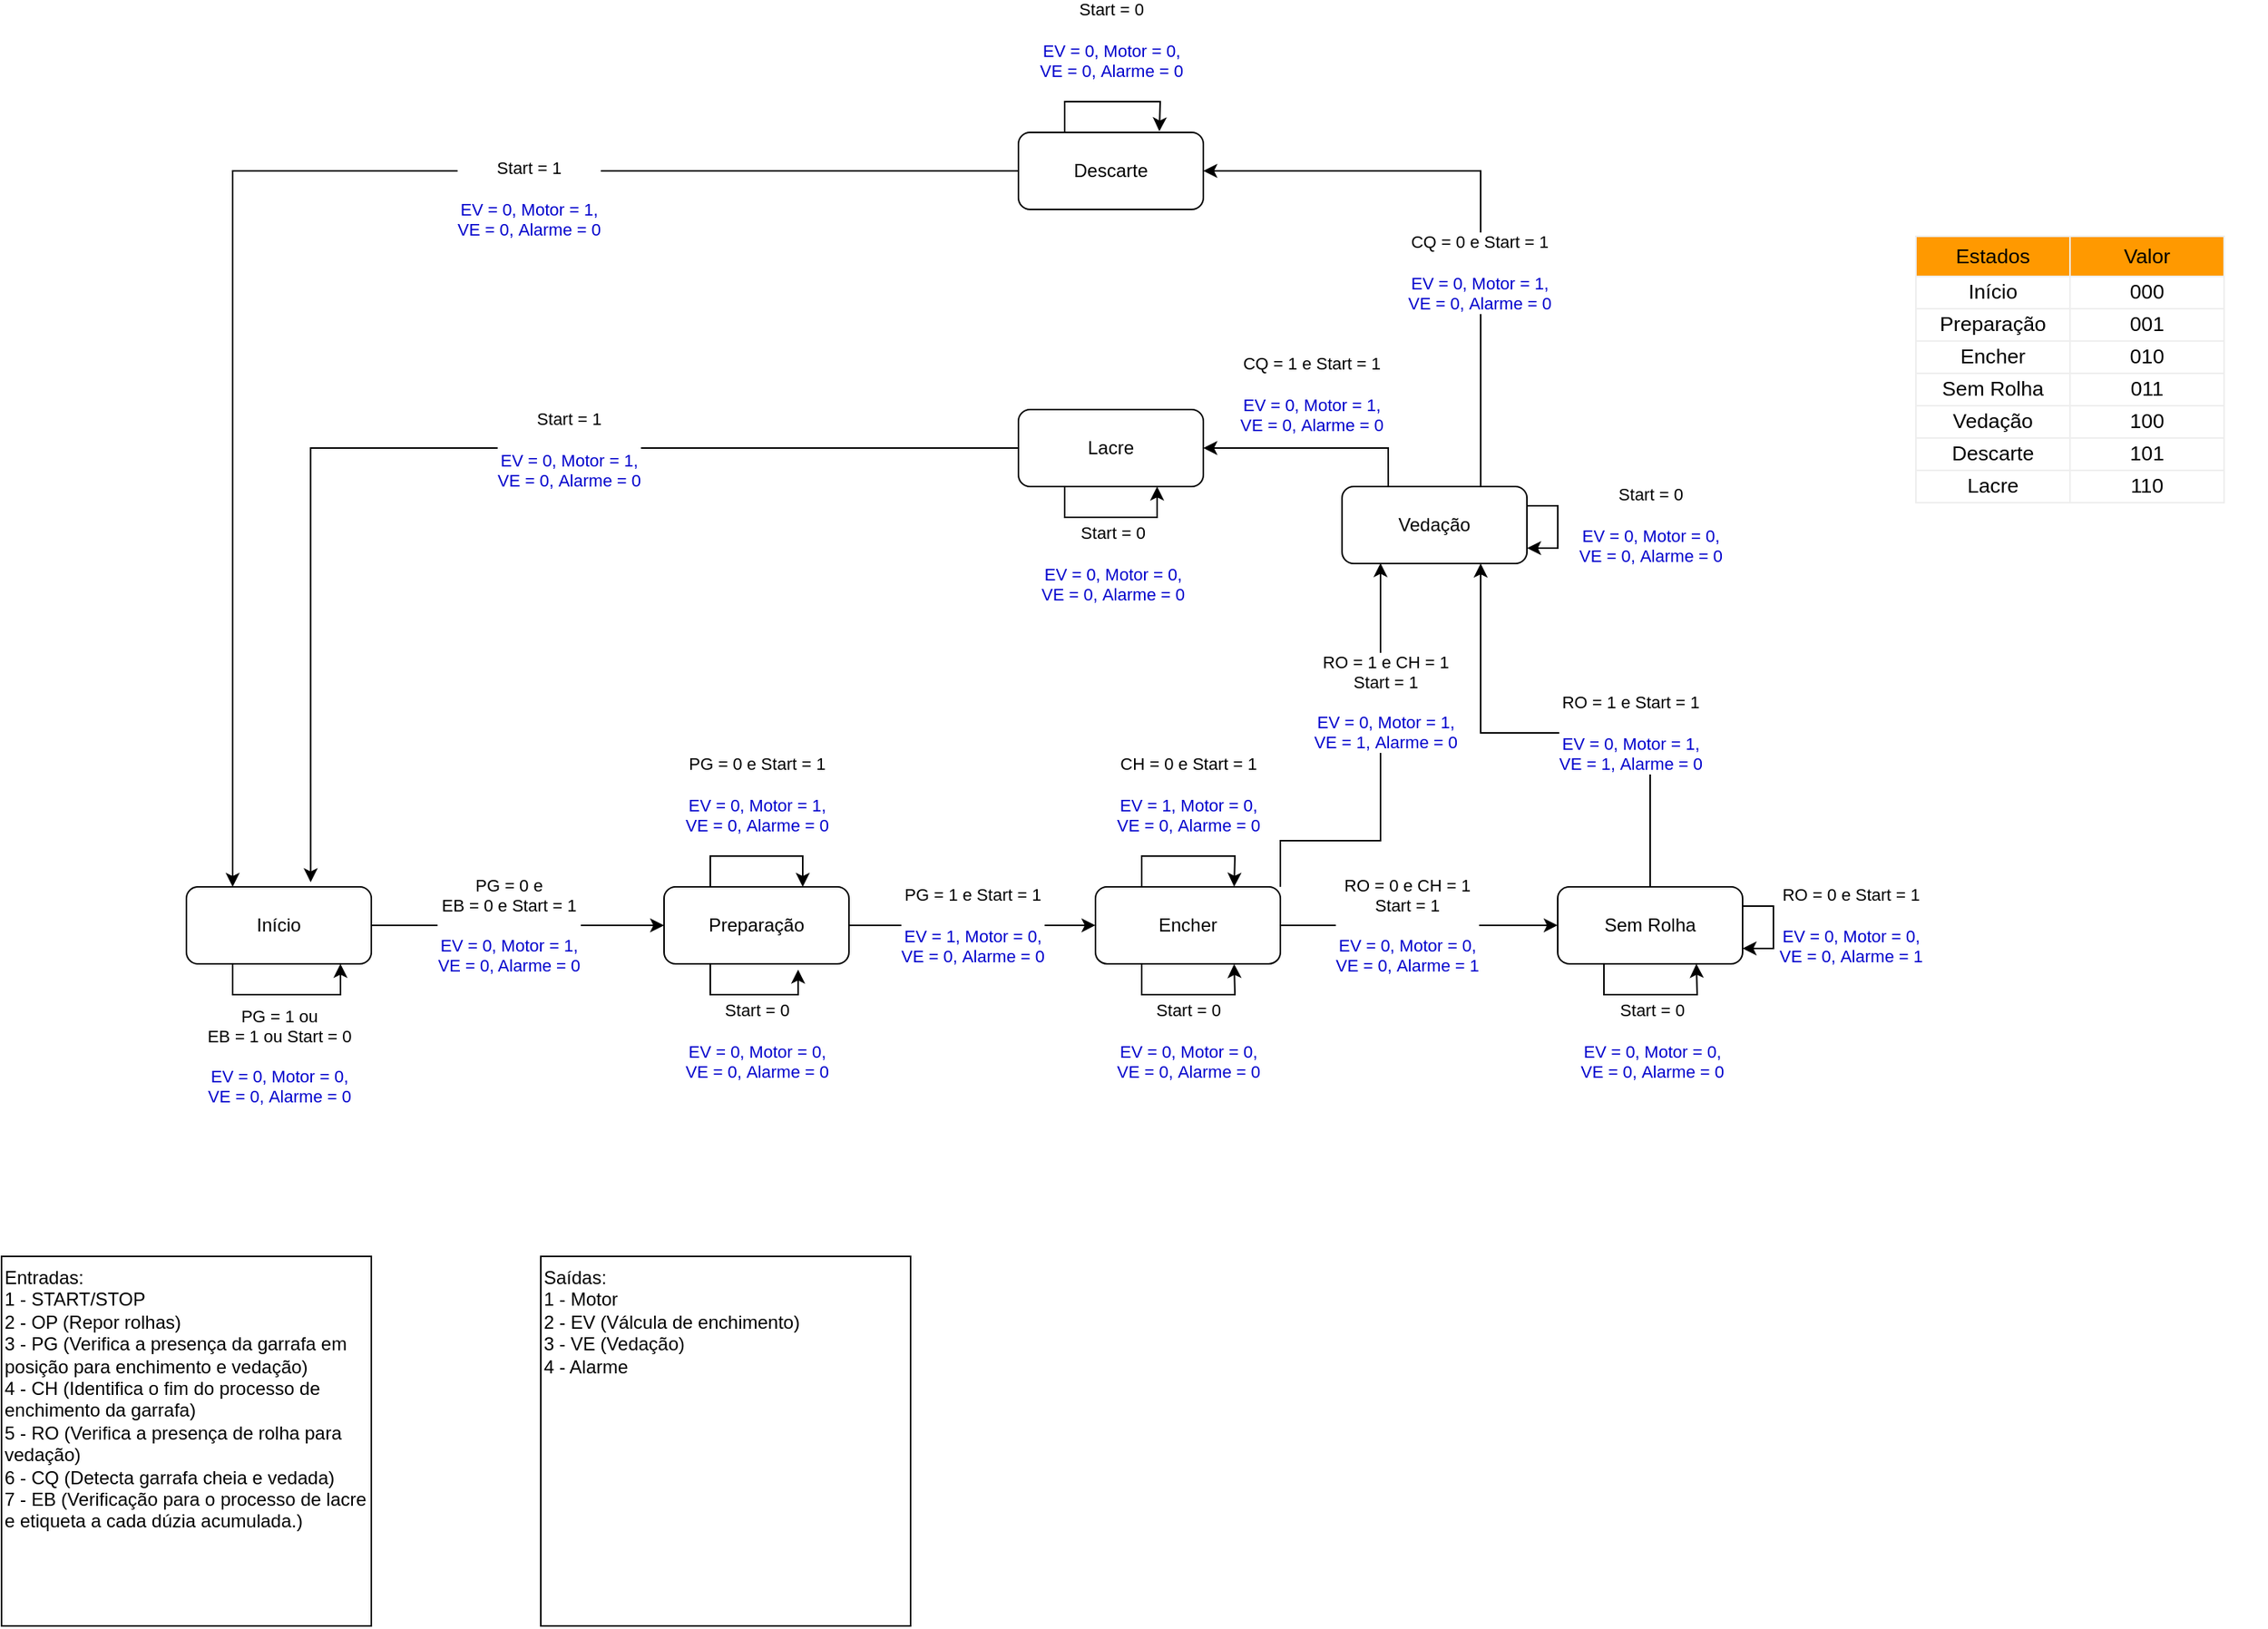 <mxfile version="22.1.11" type="device">
  <diagram name="Página-1" id="wYvRQ-ys0RQP0SNL1xaD">
    <mxGraphModel dx="2093" dy="923" grid="1" gridSize="10" guides="1" tooltips="1" connect="1" arrows="1" fold="1" page="1" pageScale="1" pageWidth="827" pageHeight="1169" math="0" shadow="0">
      <root>
        <mxCell id="0" />
        <mxCell id="1" parent="0" />
        <mxCell id="Sfg0WBSICbECkFW4j4Pl-10" value="Entradas:&lt;br&gt;1 - START/STOP&lt;br&gt;2 - OP (Repor rolhas)&lt;br&gt;3 - PG (Verifica a presença da garrafa em posição para enchimento e vedação)&lt;br&gt;4 - CH (Identifica o fim do processo de enchimento da garrafa)&lt;br&gt;5 - RO (Verifica a presença de rolha para vedação)&lt;br&gt;6 - CQ (Detecta garrafa cheia e vedada)&lt;br&gt;7 - EB (Verificação para o processo de lacre e etiqueta a cada dúzia acumulada.)" style="whiteSpace=wrap;html=1;aspect=fixed;align=left;verticalAlign=top;" parent="1" vertex="1">
          <mxGeometry x="20" y="900" width="240" height="240" as="geometry" />
        </mxCell>
        <mxCell id="Sfg0WBSICbECkFW4j4Pl-11" value="&lt;div&gt;Saídas:&lt;/div&gt;&lt;div&gt;1 - Motor&lt;/div&gt;&lt;div&gt;2 - EV (Válcula de enchimento)&lt;/div&gt;&lt;div&gt;3 - VE (Vedação)&lt;/div&gt;&lt;div&gt;4 - Alarme&lt;/div&gt;" style="whiteSpace=wrap;html=1;aspect=fixed;align=left;verticalAlign=top;" parent="1" vertex="1">
          <mxGeometry x="370" y="900" width="240" height="240" as="geometry" />
        </mxCell>
        <mxCell id="DIZvcq2ahZbmWSzElX9p-3" style="edgeStyle=orthogonalEdgeStyle;rounded=0;orthogonalLoop=1;jettySize=auto;html=1;entryX=0.833;entryY=1;entryDx=0;entryDy=0;entryPerimeter=0;" parent="1" source="DIZvcq2ahZbmWSzElX9p-2" target="DIZvcq2ahZbmWSzElX9p-2" edge="1">
          <mxGeometry relative="1" as="geometry">
            <mxPoint x="240" y="720" as="targetPoint" />
            <Array as="points">
              <mxPoint x="170" y="730" />
              <mxPoint x="240" y="730" />
            </Array>
          </mxGeometry>
        </mxCell>
        <mxCell id="DIZvcq2ahZbmWSzElX9p-4" value="PG = 1 ou&lt;br style=&quot;border-color: var(--border-color);&quot;&gt;EB = 1 ou Start = 0&lt;br&gt;&lt;br&gt;&lt;font color=&quot;#0000cc&quot;&gt;EV = 0, Motor = 0,&lt;br&gt;VE = 0,&amp;nbsp;Alarme = 0&lt;/font&gt;" style="edgeLabel;html=1;align=center;verticalAlign=middle;resizable=0;points=[];" parent="DIZvcq2ahZbmWSzElX9p-3" vertex="1" connectable="0">
          <mxGeometry x="0.036" y="-1" relative="1" as="geometry">
            <mxPoint x="-7" y="39" as="offset" />
          </mxGeometry>
        </mxCell>
        <mxCell id="DIZvcq2ahZbmWSzElX9p-6" style="edgeStyle=orthogonalEdgeStyle;rounded=0;orthogonalLoop=1;jettySize=auto;html=1;" parent="1" source="DIZvcq2ahZbmWSzElX9p-2" target="DIZvcq2ahZbmWSzElX9p-5" edge="1">
          <mxGeometry relative="1" as="geometry" />
        </mxCell>
        <mxCell id="DIZvcq2ahZbmWSzElX9p-7" value="PG = 0 e&lt;br style=&quot;border-color: var(--border-color);&quot;&gt;EB = 0 e Start = 1&lt;br style=&quot;border-color: var(--border-color);&quot;&gt;&lt;br style=&quot;border-color: var(--border-color);&quot;&gt;&lt;font style=&quot;border-color: var(--border-color);&quot; color=&quot;#0000cc&quot;&gt;EV = 0, Motor = 1,&lt;br style=&quot;border-color: var(--border-color);&quot;&gt;VE = 0, Alarme = 0&lt;/font&gt;" style="edgeLabel;html=1;align=center;verticalAlign=middle;resizable=0;points=[];" parent="DIZvcq2ahZbmWSzElX9p-6" vertex="1" connectable="0">
          <mxGeometry x="-0.117" y="1" relative="1" as="geometry">
            <mxPoint x="5" y="1" as="offset" />
          </mxGeometry>
        </mxCell>
        <mxCell id="DIZvcq2ahZbmWSzElX9p-2" value="Início" style="rounded=1;whiteSpace=wrap;html=1;" parent="1" vertex="1">
          <mxGeometry x="140" y="660" width="120" height="50" as="geometry" />
        </mxCell>
        <mxCell id="DIZvcq2ahZbmWSzElX9p-11" style="edgeStyle=orthogonalEdgeStyle;rounded=0;orthogonalLoop=1;jettySize=auto;html=1;exitX=0.25;exitY=0;exitDx=0;exitDy=0;entryX=0.75;entryY=0;entryDx=0;entryDy=0;" parent="1" source="DIZvcq2ahZbmWSzElX9p-5" target="DIZvcq2ahZbmWSzElX9p-5" edge="1">
          <mxGeometry relative="1" as="geometry">
            <mxPoint x="550" y="650" as="targetPoint" />
            <Array as="points">
              <mxPoint x="480" y="640" />
              <mxPoint x="540" y="640" />
            </Array>
          </mxGeometry>
        </mxCell>
        <mxCell id="DIZvcq2ahZbmWSzElX9p-12" value="PG = 0 e Start = 1&lt;br style=&quot;border-color: var(--border-color);&quot;&gt;&lt;br style=&quot;border-color: var(--border-color);&quot;&gt;&lt;font style=&quot;border-color: var(--border-color);&quot; color=&quot;#0000cc&quot;&gt;EV = 0, Motor = 1,&lt;br style=&quot;border-color: var(--border-color);&quot;&gt;VE = 0,&amp;nbsp;Alarme = 0&lt;/font&gt;" style="edgeLabel;html=1;align=center;verticalAlign=middle;resizable=0;points=[];" parent="DIZvcq2ahZbmWSzElX9p-11" vertex="1" connectable="0">
          <mxGeometry x="0.08" y="1" relative="1" as="geometry">
            <mxPoint x="-4" y="-39" as="offset" />
          </mxGeometry>
        </mxCell>
        <mxCell id="DIZvcq2ahZbmWSzElX9p-17" style="edgeStyle=orthogonalEdgeStyle;rounded=0;orthogonalLoop=1;jettySize=auto;html=1;exitX=1;exitY=0.5;exitDx=0;exitDy=0;entryX=0;entryY=0.5;entryDx=0;entryDy=0;" parent="1" source="DIZvcq2ahZbmWSzElX9p-5" target="DIZvcq2ahZbmWSzElX9p-13" edge="1">
          <mxGeometry relative="1" as="geometry" />
        </mxCell>
        <mxCell id="DIZvcq2ahZbmWSzElX9p-18" value="PG = 1 e Start = 1&lt;br style=&quot;border-color: var(--border-color);&quot;&gt;&lt;br style=&quot;border-color: var(--border-color);&quot;&gt;&lt;font style=&quot;border-color: var(--border-color);&quot; color=&quot;#0000cc&quot;&gt;EV = 1, Motor = 0,&lt;br style=&quot;border-color: var(--border-color);&quot;&gt;VE = 0,&amp;nbsp;Alarme = 0&lt;/font&gt;" style="edgeLabel;html=1;align=center;verticalAlign=middle;resizable=0;points=[];" parent="DIZvcq2ahZbmWSzElX9p-17" vertex="1" connectable="0">
          <mxGeometry x="-0.178" relative="1" as="geometry">
            <mxPoint x="14" as="offset" />
          </mxGeometry>
        </mxCell>
        <mxCell id="DIZvcq2ahZbmWSzElX9p-5" value="Preparação" style="rounded=1;whiteSpace=wrap;html=1;" parent="1" vertex="1">
          <mxGeometry x="450" y="660" width="120" height="50" as="geometry" />
        </mxCell>
        <mxCell id="DIZvcq2ahZbmWSzElX9p-8" style="edgeStyle=orthogonalEdgeStyle;rounded=0;orthogonalLoop=1;jettySize=auto;html=1;exitX=0.25;exitY=1;exitDx=0;exitDy=0;entryX=0.725;entryY=1.075;entryDx=0;entryDy=0;entryPerimeter=0;" parent="1" source="DIZvcq2ahZbmWSzElX9p-5" target="DIZvcq2ahZbmWSzElX9p-5" edge="1">
          <mxGeometry relative="1" as="geometry" />
        </mxCell>
        <mxCell id="DIZvcq2ahZbmWSzElX9p-9" value="Start = 0&lt;br style=&quot;border-color: var(--border-color);&quot;&gt;&lt;br style=&quot;border-color: var(--border-color);&quot;&gt;&lt;font style=&quot;border-color: var(--border-color);&quot; color=&quot;#0000cc&quot;&gt;EV = 0, Motor = 0,&lt;br style=&quot;border-color: var(--border-color);&quot;&gt;VE = 0,&amp;nbsp;Alarme = 0&lt;/font&gt;" style="edgeLabel;html=1;align=center;verticalAlign=middle;resizable=0;points=[];" parent="DIZvcq2ahZbmWSzElX9p-8" vertex="1" connectable="0">
          <mxGeometry x="0.002" relative="1" as="geometry">
            <mxPoint x="3" y="30" as="offset" />
          </mxGeometry>
        </mxCell>
        <mxCell id="DIZvcq2ahZbmWSzElX9p-20" style="edgeStyle=orthogonalEdgeStyle;rounded=0;orthogonalLoop=1;jettySize=auto;html=1;exitX=0.25;exitY=0;exitDx=0;exitDy=0;" parent="1" source="DIZvcq2ahZbmWSzElX9p-13" edge="1">
          <mxGeometry relative="1" as="geometry">
            <mxPoint x="820" y="659.855" as="targetPoint" />
          </mxGeometry>
        </mxCell>
        <mxCell id="DIZvcq2ahZbmWSzElX9p-21" value="CH = 0 e Start = 1&lt;br style=&quot;border-color: var(--border-color);&quot;&gt;&lt;br style=&quot;border-color: var(--border-color);&quot;&gt;&lt;font style=&quot;border-color: var(--border-color);&quot; color=&quot;#0000cc&quot;&gt;EV = 1, Motor = 0,&lt;br style=&quot;border-color: var(--border-color);&quot;&gt;VE = 0,&amp;nbsp;Alarme = 0&lt;/font&gt;" style="edgeLabel;html=1;align=center;verticalAlign=middle;resizable=0;points=[];" parent="DIZvcq2ahZbmWSzElX9p-20" vertex="1" connectable="0">
          <mxGeometry x="0.036" relative="1" as="geometry">
            <mxPoint x="-2" y="-40" as="offset" />
          </mxGeometry>
        </mxCell>
        <mxCell id="DIZvcq2ahZbmWSzElX9p-22" style="edgeStyle=orthogonalEdgeStyle;rounded=0;orthogonalLoop=1;jettySize=auto;html=1;exitX=0.25;exitY=1;exitDx=0;exitDy=0;" parent="1" source="DIZvcq2ahZbmWSzElX9p-13" edge="1">
          <mxGeometry relative="1" as="geometry">
            <mxPoint x="820" y="710.17" as="targetPoint" />
          </mxGeometry>
        </mxCell>
        <mxCell id="DIZvcq2ahZbmWSzElX9p-23" value="Start = 0&lt;br style=&quot;border-color: var(--border-color);&quot;&gt;&lt;br style=&quot;border-color: var(--border-color);&quot;&gt;&lt;font style=&quot;border-color: var(--border-color);&quot; color=&quot;#0000cc&quot;&gt;EV = 0, Motor = 0,&lt;br style=&quot;border-color: var(--border-color);&quot;&gt;VE = 0,&amp;nbsp;Alarme = 0&lt;/font&gt;" style="edgeLabel;html=1;align=center;verticalAlign=middle;resizable=0;points=[];" parent="DIZvcq2ahZbmWSzElX9p-22" vertex="1" connectable="0">
          <mxGeometry x="-0.011" y="-1" relative="1" as="geometry">
            <mxPoint y="29" as="offset" />
          </mxGeometry>
        </mxCell>
        <mxCell id="DIZvcq2ahZbmWSzElX9p-27" style="edgeStyle=orthogonalEdgeStyle;rounded=0;orthogonalLoop=1;jettySize=auto;html=1;exitX=1;exitY=0.5;exitDx=0;exitDy=0;" parent="1" source="DIZvcq2ahZbmWSzElX9p-13" target="DIZvcq2ahZbmWSzElX9p-24" edge="1">
          <mxGeometry relative="1" as="geometry" />
        </mxCell>
        <mxCell id="DIZvcq2ahZbmWSzElX9p-28" value="RO = 0 e CH = 1&lt;br&gt;Start = 1&lt;br style=&quot;border-color: var(--border-color);&quot;&gt;&lt;br style=&quot;border-color: var(--border-color);&quot;&gt;&lt;font style=&quot;border-color: var(--border-color);&quot; color=&quot;#0000cc&quot;&gt;EV = 0, Motor = 0,&lt;br style=&quot;border-color: var(--border-color);&quot;&gt;VE = 0,&amp;nbsp;Alarme = 1&lt;/font&gt;" style="edgeLabel;html=1;align=center;verticalAlign=middle;resizable=0;points=[];" parent="DIZvcq2ahZbmWSzElX9p-27" vertex="1" connectable="0">
          <mxGeometry x="-0.089" relative="1" as="geometry">
            <mxPoint as="offset" />
          </mxGeometry>
        </mxCell>
        <mxCell id="DIZvcq2ahZbmWSzElX9p-13" value="Encher" style="rounded=1;whiteSpace=wrap;html=1;" parent="1" vertex="1">
          <mxGeometry x="730" y="659.97" width="120" height="50" as="geometry" />
        </mxCell>
        <mxCell id="DIZvcq2ahZbmWSzElX9p-31" style="edgeStyle=orthogonalEdgeStyle;rounded=0;orthogonalLoop=1;jettySize=auto;html=1;exitX=0.25;exitY=1;exitDx=0;exitDy=0;" parent="1" source="DIZvcq2ahZbmWSzElX9p-24" edge="1">
          <mxGeometry relative="1" as="geometry">
            <mxPoint x="1120" y="710.023" as="targetPoint" />
          </mxGeometry>
        </mxCell>
        <mxCell id="DIZvcq2ahZbmWSzElX9p-32" value="Start = 0&lt;br style=&quot;border-color: var(--border-color);&quot;&gt;&lt;br style=&quot;border-color: var(--border-color);&quot;&gt;&lt;font style=&quot;border-color: var(--border-color);&quot; color=&quot;#0000cc&quot;&gt;EV = 0, Motor = 0,&lt;br style=&quot;border-color: var(--border-color);&quot;&gt;VE = 0,&amp;nbsp;Alarme = 0&lt;/font&gt;" style="edgeLabel;html=1;align=center;verticalAlign=middle;resizable=0;points=[];" parent="DIZvcq2ahZbmWSzElX9p-31" vertex="1" connectable="0">
          <mxGeometry x="-0.037" y="1" relative="1" as="geometry">
            <mxPoint x="2" y="31" as="offset" />
          </mxGeometry>
        </mxCell>
        <mxCell id="DIZvcq2ahZbmWSzElX9p-41" style="edgeStyle=orthogonalEdgeStyle;rounded=0;orthogonalLoop=1;jettySize=auto;html=1;exitX=1;exitY=0.25;exitDx=0;exitDy=0;" parent="1" source="DIZvcq2ahZbmWSzElX9p-24" target="DIZvcq2ahZbmWSzElX9p-24" edge="1">
          <mxGeometry relative="1" as="geometry">
            <mxPoint x="1150.111" y="720" as="targetPoint" />
            <Array as="points">
              <mxPoint x="1170" y="673" />
              <mxPoint x="1170" y="700" />
            </Array>
          </mxGeometry>
        </mxCell>
        <mxCell id="DIZvcq2ahZbmWSzElX9p-42" value="RO = 0 e Start = 1&lt;br style=&quot;border-color: var(--border-color);&quot;&gt;&lt;br style=&quot;border-color: var(--border-color);&quot;&gt;&lt;font style=&quot;border-color: var(--border-color);&quot; color=&quot;#0000cc&quot;&gt;EV = 0, Motor = 0,&lt;br style=&quot;border-color: var(--border-color);&quot;&gt;VE = 0,&amp;nbsp;Alarme = 1&lt;/font&gt;" style="edgeLabel;html=1;align=center;verticalAlign=middle;resizable=0;points=[];" parent="DIZvcq2ahZbmWSzElX9p-41" vertex="1" connectable="0">
          <mxGeometry x="0.048" y="1" relative="1" as="geometry">
            <mxPoint x="49" y="-3" as="offset" />
          </mxGeometry>
        </mxCell>
        <mxCell id="DIZvcq2ahZbmWSzElX9p-24" value="Sem Rolha" style="rounded=1;whiteSpace=wrap;html=1;" parent="1" vertex="1">
          <mxGeometry x="1030" y="659.97" width="120" height="50.03" as="geometry" />
        </mxCell>
        <mxCell id="DIZvcq2ahZbmWSzElX9p-50" style="edgeStyle=orthogonalEdgeStyle;rounded=0;orthogonalLoop=1;jettySize=auto;html=1;exitX=0.75;exitY=0;exitDx=0;exitDy=0;entryX=1;entryY=0.5;entryDx=0;entryDy=0;" parent="1" source="DIZvcq2ahZbmWSzElX9p-33" target="DIZvcq2ahZbmWSzElX9p-48" edge="1">
          <mxGeometry relative="1" as="geometry" />
        </mxCell>
        <mxCell id="DIZvcq2ahZbmWSzElX9p-51" value="CQ = 0 e Start = 1&lt;br style=&quot;border-color: var(--border-color);&quot;&gt;&lt;br style=&quot;border-color: var(--border-color);&quot;&gt;&lt;font style=&quot;border-color: var(--border-color);&quot; color=&quot;#0000cc&quot;&gt;EV = 0, Motor = 1,&lt;br style=&quot;border-color: var(--border-color);&quot;&gt;VE = 0,&amp;nbsp;Alarme = 0&lt;/font&gt;" style="edgeLabel;html=1;align=center;verticalAlign=middle;resizable=0;points=[];" parent="DIZvcq2ahZbmWSzElX9p-50" vertex="1" connectable="0">
          <mxGeometry x="-0.277" y="1" relative="1" as="geometry">
            <mxPoint as="offset" />
          </mxGeometry>
        </mxCell>
        <mxCell id="DIZvcq2ahZbmWSzElX9p-52" style="edgeStyle=orthogonalEdgeStyle;rounded=0;orthogonalLoop=1;jettySize=auto;html=1;exitX=0.25;exitY=0;exitDx=0;exitDy=0;" parent="1" source="DIZvcq2ahZbmWSzElX9p-33" target="DIZvcq2ahZbmWSzElX9p-49" edge="1">
          <mxGeometry relative="1" as="geometry" />
        </mxCell>
        <mxCell id="DIZvcq2ahZbmWSzElX9p-53" value="CQ = 1 e Start = 1&lt;br style=&quot;border-color: var(--border-color);&quot;&gt;&lt;br style=&quot;border-color: var(--border-color);&quot;&gt;&lt;font style=&quot;border-color: var(--border-color);&quot; color=&quot;#0000cc&quot;&gt;EV = 0, Motor = 1,&lt;br style=&quot;border-color: var(--border-color);&quot;&gt;VE = 0,&amp;nbsp;Alarme = 0&lt;/font&gt;" style="edgeLabel;html=1;align=center;verticalAlign=middle;resizable=0;points=[];" parent="DIZvcq2ahZbmWSzElX9p-52" vertex="1" connectable="0">
          <mxGeometry x="0.247" y="-1" relative="1" as="geometry">
            <mxPoint x="15" y="-34" as="offset" />
          </mxGeometry>
        </mxCell>
        <mxCell id="DIZvcq2ahZbmWSzElX9p-33" value="Vedação" style="rounded=1;whiteSpace=wrap;html=1;" parent="1" vertex="1">
          <mxGeometry x="890.04" y="400" width="120" height="50" as="geometry" />
        </mxCell>
        <mxCell id="DIZvcq2ahZbmWSzElX9p-34" style="edgeStyle=orthogonalEdgeStyle;rounded=0;orthogonalLoop=1;jettySize=auto;html=1;exitX=1;exitY=0;exitDx=0;exitDy=0;entryX=0.211;entryY=0.993;entryDx=0;entryDy=0;entryPerimeter=0;" parent="1" source="DIZvcq2ahZbmWSzElX9p-13" target="DIZvcq2ahZbmWSzElX9p-33" edge="1">
          <mxGeometry relative="1" as="geometry">
            <Array as="points">
              <mxPoint x="850" y="630" />
              <mxPoint x="915" y="630" />
              <mxPoint x="915" y="450" />
            </Array>
          </mxGeometry>
        </mxCell>
        <mxCell id="DIZvcq2ahZbmWSzElX9p-35" value="RO = 1 e CH = 1&lt;br style=&quot;border-color: var(--border-color);&quot;&gt;Start = 1&lt;br style=&quot;border-color: var(--border-color);&quot;&gt;&lt;br style=&quot;border-color: var(--border-color);&quot;&gt;&lt;font style=&quot;border-color: var(--border-color);&quot; color=&quot;#0000cc&quot;&gt;EV = 0, Motor = 1,&lt;br style=&quot;border-color: var(--border-color);&quot;&gt;VE = 1,&amp;nbsp;Alarme = 0&lt;/font&gt;" style="edgeLabel;html=1;align=center;verticalAlign=middle;resizable=0;points=[];" parent="DIZvcq2ahZbmWSzElX9p-34" vertex="1" connectable="0">
          <mxGeometry x="0.345" y="1" relative="1" as="geometry">
            <mxPoint x="4" as="offset" />
          </mxGeometry>
        </mxCell>
        <mxCell id="DIZvcq2ahZbmWSzElX9p-43" style="edgeStyle=orthogonalEdgeStyle;rounded=0;orthogonalLoop=1;jettySize=auto;html=1;exitX=0.5;exitY=0;exitDx=0;exitDy=0;" parent="1" source="DIZvcq2ahZbmWSzElX9p-24" target="DIZvcq2ahZbmWSzElX9p-33" edge="1">
          <mxGeometry relative="1" as="geometry">
            <Array as="points">
              <mxPoint x="1090" y="560" />
              <mxPoint x="980" y="560" />
            </Array>
          </mxGeometry>
        </mxCell>
        <mxCell id="DIZvcq2ahZbmWSzElX9p-44" value="RO = 1 e Start = 1&lt;br style=&quot;border-color: var(--border-color);&quot;&gt;&lt;br style=&quot;border-color: var(--border-color);&quot;&gt;&lt;font style=&quot;border-color: var(--border-color);&quot; color=&quot;#0000cc&quot;&gt;EV = 0, Motor = 1,&lt;br style=&quot;border-color: var(--border-color);&quot;&gt;VE = 1,&amp;nbsp;Alarme = 0&lt;/font&gt;" style="edgeLabel;html=1;align=center;verticalAlign=middle;resizable=0;points=[];" parent="DIZvcq2ahZbmWSzElX9p-43" vertex="1" connectable="0">
          <mxGeometry x="0.095" relative="1" as="geometry">
            <mxPoint x="62" as="offset" />
          </mxGeometry>
        </mxCell>
        <mxCell id="DIZvcq2ahZbmWSzElX9p-46" style="edgeStyle=orthogonalEdgeStyle;rounded=0;orthogonalLoop=1;jettySize=auto;html=1;exitX=1;exitY=0.25;exitDx=0;exitDy=0;entryX=1.001;entryY=0.8;entryDx=0;entryDy=0;entryPerimeter=0;" parent="1" source="DIZvcq2ahZbmWSzElX9p-33" target="DIZvcq2ahZbmWSzElX9p-33" edge="1">
          <mxGeometry relative="1" as="geometry">
            <Array as="points">
              <mxPoint x="1030.04" y="413" />
              <mxPoint x="1030.04" y="440" />
            </Array>
          </mxGeometry>
        </mxCell>
        <mxCell id="DIZvcq2ahZbmWSzElX9p-47" value="Start = 0&lt;br style=&quot;border-color: var(--border-color);&quot;&gt;&lt;br style=&quot;border-color: var(--border-color);&quot;&gt;&lt;font style=&quot;border-color: var(--border-color);&quot; color=&quot;#0000cc&quot;&gt;EV = 0, Motor = 0,&lt;br style=&quot;border-color: var(--border-color);&quot;&gt;VE = 0,&amp;nbsp;Alarme = 0&lt;/font&gt;" style="edgeLabel;html=1;align=center;verticalAlign=middle;resizable=0;points=[];" parent="DIZvcq2ahZbmWSzElX9p-46" vertex="1" connectable="0">
          <mxGeometry x="-0.024" relative="1" as="geometry">
            <mxPoint x="60" y="-1" as="offset" />
          </mxGeometry>
        </mxCell>
        <mxCell id="DIZvcq2ahZbmWSzElX9p-54" style="edgeStyle=orthogonalEdgeStyle;rounded=0;orthogonalLoop=1;jettySize=auto;html=1;exitX=0;exitY=0.5;exitDx=0;exitDy=0;entryX=0.25;entryY=0;entryDx=0;entryDy=0;" parent="1" source="DIZvcq2ahZbmWSzElX9p-48" target="DIZvcq2ahZbmWSzElX9p-2" edge="1">
          <mxGeometry relative="1" as="geometry" />
        </mxCell>
        <mxCell id="DIZvcq2ahZbmWSzElX9p-64" value="Start = 1&lt;br style=&quot;border-color: var(--border-color);&quot;&gt;&lt;br style=&quot;border-color: var(--border-color);&quot;&gt;&lt;font style=&quot;border-color: var(--border-color);&quot; color=&quot;#0000cc&quot;&gt;EV = 0, Motor = 1,&lt;br style=&quot;border-color: var(--border-color);&quot;&gt;VE = 0,&amp;nbsp;Alarme = 0&lt;/font&gt;" style="edgeLabel;html=1;align=center;verticalAlign=middle;resizable=0;points=[];" parent="DIZvcq2ahZbmWSzElX9p-54" vertex="1" connectable="0">
          <mxGeometry x="-0.348" relative="1" as="geometry">
            <mxPoint y="18" as="offset" />
          </mxGeometry>
        </mxCell>
        <mxCell id="DIZvcq2ahZbmWSzElX9p-62" style="edgeStyle=orthogonalEdgeStyle;rounded=0;orthogonalLoop=1;jettySize=auto;html=1;exitX=0.25;exitY=0;exitDx=0;exitDy=0;" parent="1" source="DIZvcq2ahZbmWSzElX9p-48" edge="1">
          <mxGeometry relative="1" as="geometry">
            <mxPoint x="771.471" y="169.294" as="targetPoint" />
          </mxGeometry>
        </mxCell>
        <mxCell id="DIZvcq2ahZbmWSzElX9p-63" value="Start = 0&lt;br style=&quot;border-color: var(--border-color);&quot;&gt;&lt;br style=&quot;border-color: var(--border-color);&quot;&gt;&lt;font style=&quot;border-color: var(--border-color);&quot; color=&quot;#0000cc&quot;&gt;EV = 0, Motor = 0,&lt;br style=&quot;border-color: var(--border-color);&quot;&gt;VE = 0,&amp;nbsp;Alarme = 0&lt;/font&gt;" style="edgeLabel;html=1;align=center;verticalAlign=middle;resizable=0;points=[];" parent="DIZvcq2ahZbmWSzElX9p-62" vertex="1" connectable="0">
          <mxGeometry x="0.3" relative="1" as="geometry">
            <mxPoint x="-16" y="-40" as="offset" />
          </mxGeometry>
        </mxCell>
        <mxCell id="DIZvcq2ahZbmWSzElX9p-48" value="Descarte" style="rounded=1;whiteSpace=wrap;html=1;" parent="1" vertex="1">
          <mxGeometry x="680" y="170" width="120" height="50" as="geometry" />
        </mxCell>
        <mxCell id="DIZvcq2ahZbmWSzElX9p-55" style="edgeStyle=orthogonalEdgeStyle;rounded=0;orthogonalLoop=1;jettySize=auto;html=1;exitX=0;exitY=0.5;exitDx=0;exitDy=0;entryX=0.672;entryY=-0.06;entryDx=0;entryDy=0;entryPerimeter=0;" parent="1" source="DIZvcq2ahZbmWSzElX9p-49" target="DIZvcq2ahZbmWSzElX9p-2" edge="1">
          <mxGeometry relative="1" as="geometry">
            <mxPoint x="620" y="580" as="targetPoint" />
          </mxGeometry>
        </mxCell>
        <mxCell id="DIZvcq2ahZbmWSzElX9p-65" value="Start = 1&lt;br style=&quot;border-color: var(--border-color);&quot;&gt;&lt;br style=&quot;border-color: var(--border-color);&quot;&gt;&lt;font style=&quot;border-color: var(--border-color);&quot; color=&quot;#0000cc&quot;&gt;EV = 0, Motor = 1,&lt;br style=&quot;border-color: var(--border-color);&quot;&gt;VE = 0,&amp;nbsp;Alarme = 0&lt;/font&gt;" style="edgeLabel;html=1;align=center;verticalAlign=middle;resizable=0;points=[];" parent="DIZvcq2ahZbmWSzElX9p-55" vertex="1" connectable="0">
          <mxGeometry x="-0.211" y="1" relative="1" as="geometry">
            <mxPoint as="offset" />
          </mxGeometry>
        </mxCell>
        <mxCell id="DIZvcq2ahZbmWSzElX9p-49" value="Lacre" style="rounded=1;whiteSpace=wrap;html=1;" parent="1" vertex="1">
          <mxGeometry x="680" y="350" width="120" height="50" as="geometry" />
        </mxCell>
        <mxCell id="DIZvcq2ahZbmWSzElX9p-56" style="edgeStyle=orthogonalEdgeStyle;rounded=0;orthogonalLoop=1;jettySize=auto;html=1;exitX=0.25;exitY=1;exitDx=0;exitDy=0;entryX=0.75;entryY=1;entryDx=0;entryDy=0;" parent="1" source="DIZvcq2ahZbmWSzElX9p-49" target="DIZvcq2ahZbmWSzElX9p-49" edge="1">
          <mxGeometry relative="1" as="geometry" />
        </mxCell>
        <mxCell id="DIZvcq2ahZbmWSzElX9p-57" value="Start = 0&lt;br style=&quot;border-color: var(--border-color);&quot;&gt;&lt;br style=&quot;border-color: var(--border-color);&quot;&gt;&lt;font style=&quot;border-color: var(--border-color);&quot; color=&quot;#0000cc&quot;&gt;EV = 0, Motor = 0,&lt;br style=&quot;border-color: var(--border-color);&quot;&gt;VE = 0,&amp;nbsp;Alarme = 0&lt;/font&gt;" style="edgeLabel;html=1;align=center;verticalAlign=middle;resizable=0;points=[];" parent="DIZvcq2ahZbmWSzElX9p-56" vertex="1" connectable="0">
          <mxGeometry x="0.026" y="2" relative="1" as="geometry">
            <mxPoint x="-1" y="32" as="offset" />
          </mxGeometry>
        </mxCell>
        <mxCell id="p1BUaaCWht-bDSeBL6-h-1" value="&lt;table xmlns=&quot;http://www.w3.org/1999/xhtml&quot; cellspacing=&quot;0&quot; cellpadding=&quot;0&quot; dir=&quot;ltr&quot; border=&quot;1&quot; style=&quot;table-layout:fixed;font-size:10pt;font-family:Arial;width:0px;border-collapse:collapse;border:none&quot; data-sheets-root=&quot;1&quot;&gt;&lt;colgroup&gt;&lt;col width=&quot;100&quot;&gt;&lt;col width=&quot;100&quot;&gt;&lt;/colgroup&gt;&lt;tbody&gt;&lt;tr style=&quot;height:26px;&quot;&gt;&lt;td style=&quot;overflow:hidden;padding:2px 3px 2px 3px;vertical-align:middle;background-color:#ff9900;text-align:center;&quot; data-sheets-value=&quot;{&amp;quot;1&amp;quot;:2,&amp;quot;2&amp;quot;:&amp;quot;Estados&amp;quot;}&quot;&gt;Estados&lt;/td&gt;&lt;td style=&quot;overflow:hidden;padding:2px 3px 2px 3px;vertical-align:middle;background-color:#ff9900;text-align:center;&quot; data-sheets-value=&quot;{&amp;quot;1&amp;quot;:2,&amp;quot;2&amp;quot;:&amp;quot;Valor&amp;quot;}&quot;&gt;Valor&lt;/td&gt;&lt;/tr&gt;&lt;tr style=&quot;height:21px;&quot;&gt;&lt;td style=&quot;overflow:hidden;padding:2px 3px 2px 3px;vertical-align:middle;text-align:center;&quot; data-sheets-value=&quot;{&amp;quot;1&amp;quot;:2,&amp;quot;2&amp;quot;:&amp;quot;Início&amp;quot;}&quot; data-sheets-numberformat=&quot;{&amp;quot;1&amp;quot;:1}&quot;&gt;Início&lt;/td&gt;&lt;td style=&quot;overflow:hidden;padding:2px 3px 2px 3px;vertical-align:middle;text-align:center;&quot; data-sheets-value=&quot;{&amp;quot;1&amp;quot;:2,&amp;quot;2&amp;quot;:&amp;quot;000&amp;quot;}&quot; data-sheets-numberformat=&quot;{&amp;quot;1&amp;quot;:1}&quot;&gt;000&lt;/td&gt;&lt;/tr&gt;&lt;tr style=&quot;height:21px;&quot;&gt;&lt;td style=&quot;overflow:hidden;padding:2px 3px 2px 3px;vertical-align:middle;text-align:center;&quot; data-sheets-value=&quot;{&amp;quot;1&amp;quot;:2,&amp;quot;2&amp;quot;:&amp;quot;Preparação&amp;quot;}&quot; data-sheets-numberformat=&quot;{&amp;quot;1&amp;quot;:1}&quot;&gt;Preparação&lt;/td&gt;&lt;td style=&quot;overflow:hidden;padding:2px 3px 2px 3px;vertical-align:middle;text-align:center;&quot; data-sheets-value=&quot;{&amp;quot;1&amp;quot;:2,&amp;quot;2&amp;quot;:&amp;quot;001&amp;quot;}&quot; data-sheets-numberformat=&quot;{&amp;quot;1&amp;quot;:1}&quot;&gt;001&lt;/td&gt;&lt;/tr&gt;&lt;tr style=&quot;height:21px;&quot;&gt;&lt;td style=&quot;overflow:hidden;padding:2px 3px 2px 3px;vertical-align:middle;text-align:center;&quot; data-sheets-value=&quot;{&amp;quot;1&amp;quot;:2,&amp;quot;2&amp;quot;:&amp;quot;Encher&amp;quot;}&quot; data-sheets-numberformat=&quot;{&amp;quot;1&amp;quot;:1}&quot;&gt;Encher&lt;/td&gt;&lt;td style=&quot;overflow:hidden;padding:2px 3px 2px 3px;vertical-align:middle;text-align:center;&quot; data-sheets-value=&quot;{&amp;quot;1&amp;quot;:2,&amp;quot;2&amp;quot;:&amp;quot;010&amp;quot;}&quot; data-sheets-numberformat=&quot;{&amp;quot;1&amp;quot;:1}&quot;&gt;010&lt;/td&gt;&lt;/tr&gt;&lt;tr style=&quot;height:21px;&quot;&gt;&lt;td style=&quot;overflow:hidden;padding:2px 3px 2px 3px;vertical-align:middle;text-align:center;&quot; data-sheets-value=&quot;{&amp;quot;1&amp;quot;:2,&amp;quot;2&amp;quot;:&amp;quot;Sem Rolha&amp;quot;}&quot; data-sheets-numberformat=&quot;{&amp;quot;1&amp;quot;:1}&quot;&gt;Sem Rolha&lt;/td&gt;&lt;td style=&quot;overflow:hidden;padding:2px 3px 2px 3px;vertical-align:middle;text-align:center;&quot; data-sheets-value=&quot;{&amp;quot;1&amp;quot;:2,&amp;quot;2&amp;quot;:&amp;quot;011&amp;quot;}&quot; data-sheets-numberformat=&quot;{&amp;quot;1&amp;quot;:1}&quot;&gt;011&lt;/td&gt;&lt;/tr&gt;&lt;tr style=&quot;height:21px;&quot;&gt;&lt;td style=&quot;overflow:hidden;padding:2px 3px 2px 3px;vertical-align:middle;text-align:center;&quot; data-sheets-value=&quot;{&amp;quot;1&amp;quot;:2,&amp;quot;2&amp;quot;:&amp;quot;Vedação&amp;quot;}&quot; data-sheets-numberformat=&quot;{&amp;quot;1&amp;quot;:1}&quot;&gt;Vedação&lt;/td&gt;&lt;td style=&quot;overflow:hidden;padding:2px 3px 2px 3px;vertical-align:middle;text-align:center;&quot; data-sheets-value=&quot;{&amp;quot;1&amp;quot;:2,&amp;quot;2&amp;quot;:&amp;quot;100&amp;quot;}&quot; data-sheets-numberformat=&quot;{&amp;quot;1&amp;quot;:1}&quot;&gt;100&lt;/td&gt;&lt;/tr&gt;&lt;tr style=&quot;height:21px;&quot;&gt;&lt;td style=&quot;overflow:hidden;padding:2px 3px 2px 3px;vertical-align:middle;text-align:center;&quot; data-sheets-value=&quot;{&amp;quot;1&amp;quot;:2,&amp;quot;2&amp;quot;:&amp;quot;Descarte&amp;quot;}&quot; data-sheets-numberformat=&quot;{&amp;quot;1&amp;quot;:1}&quot;&gt;Descarte&lt;/td&gt;&lt;td style=&quot;overflow:hidden;padding:2px 3px 2px 3px;vertical-align:middle;text-align:center;&quot; data-sheets-value=&quot;{&amp;quot;1&amp;quot;:2,&amp;quot;2&amp;quot;:&amp;quot;101&amp;quot;}&quot; data-sheets-numberformat=&quot;{&amp;quot;1&amp;quot;:1}&quot;&gt;101&lt;/td&gt;&lt;/tr&gt;&lt;tr style=&quot;height:21px;&quot;&gt;&lt;td style=&quot;overflow:hidden;padding:2px 3px 2px 3px;vertical-align:bottom;text-align:center;&quot; data-sheets-value=&quot;{&amp;quot;1&amp;quot;:2,&amp;quot;2&amp;quot;:&amp;quot;Lacre&amp;quot;}&quot; data-sheets-numberformat=&quot;{&amp;quot;1&amp;quot;:1}&quot;&gt;Lacre&lt;/td&gt;&lt;td style=&quot;overflow:hidden;padding:2px 3px 2px 3px;vertical-align:bottom;text-align:center;&quot; data-sheets-value=&quot;{&amp;quot;1&amp;quot;:2,&amp;quot;2&amp;quot;:&amp;quot;110&amp;quot;}&quot; data-sheets-numberformat=&quot;{&amp;quot;1&amp;quot;:1}&quot;&gt;110&lt;/td&gt;&lt;/tr&gt;&lt;/tbody&gt;&lt;/table&gt;" style="text;whiteSpace=wrap;html=1;" vertex="1" parent="1">
          <mxGeometry x="1260" y="230" width="230" height="200" as="geometry" />
        </mxCell>
      </root>
    </mxGraphModel>
  </diagram>
</mxfile>

